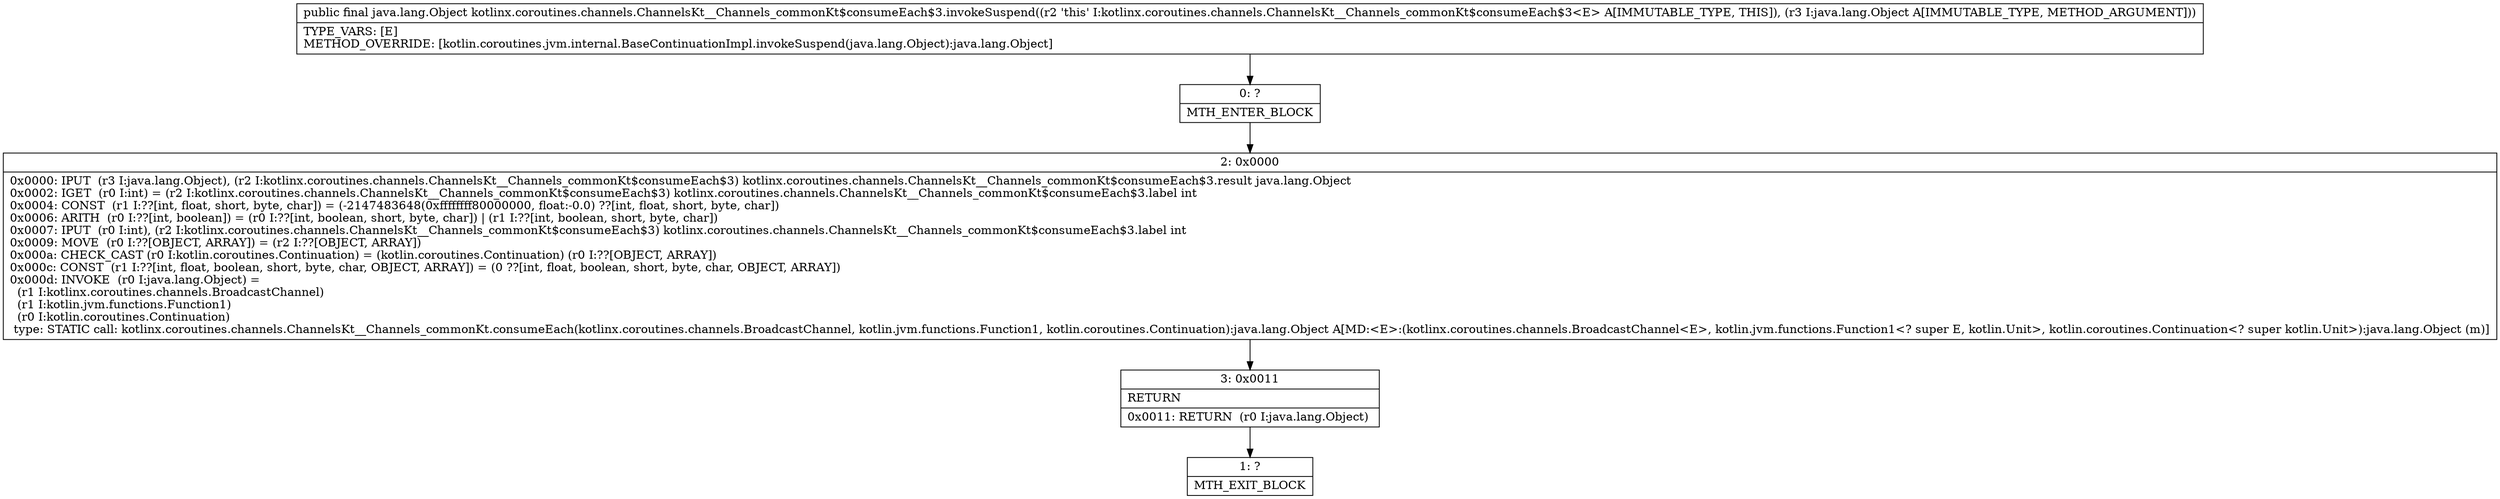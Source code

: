 digraph "CFG forkotlinx.coroutines.channels.ChannelsKt__Channels_commonKt$consumeEach$3.invokeSuspend(Ljava\/lang\/Object;)Ljava\/lang\/Object;" {
Node_0 [shape=record,label="{0\:\ ?|MTH_ENTER_BLOCK\l}"];
Node_2 [shape=record,label="{2\:\ 0x0000|0x0000: IPUT  (r3 I:java.lang.Object), (r2 I:kotlinx.coroutines.channels.ChannelsKt__Channels_commonKt$consumeEach$3) kotlinx.coroutines.channels.ChannelsKt__Channels_commonKt$consumeEach$3.result java.lang.Object \l0x0002: IGET  (r0 I:int) = (r2 I:kotlinx.coroutines.channels.ChannelsKt__Channels_commonKt$consumeEach$3) kotlinx.coroutines.channels.ChannelsKt__Channels_commonKt$consumeEach$3.label int \l0x0004: CONST  (r1 I:??[int, float, short, byte, char]) = (\-2147483648(0xffffffff80000000, float:\-0.0) ??[int, float, short, byte, char]) \l0x0006: ARITH  (r0 I:??[int, boolean]) = (r0 I:??[int, boolean, short, byte, char]) \| (r1 I:??[int, boolean, short, byte, char]) \l0x0007: IPUT  (r0 I:int), (r2 I:kotlinx.coroutines.channels.ChannelsKt__Channels_commonKt$consumeEach$3) kotlinx.coroutines.channels.ChannelsKt__Channels_commonKt$consumeEach$3.label int \l0x0009: MOVE  (r0 I:??[OBJECT, ARRAY]) = (r2 I:??[OBJECT, ARRAY]) \l0x000a: CHECK_CAST (r0 I:kotlin.coroutines.Continuation) = (kotlin.coroutines.Continuation) (r0 I:??[OBJECT, ARRAY]) \l0x000c: CONST  (r1 I:??[int, float, boolean, short, byte, char, OBJECT, ARRAY]) = (0 ??[int, float, boolean, short, byte, char, OBJECT, ARRAY]) \l0x000d: INVOKE  (r0 I:java.lang.Object) = \l  (r1 I:kotlinx.coroutines.channels.BroadcastChannel)\l  (r1 I:kotlin.jvm.functions.Function1)\l  (r0 I:kotlin.coroutines.Continuation)\l type: STATIC call: kotlinx.coroutines.channels.ChannelsKt__Channels_commonKt.consumeEach(kotlinx.coroutines.channels.BroadcastChannel, kotlin.jvm.functions.Function1, kotlin.coroutines.Continuation):java.lang.Object A[MD:\<E\>:(kotlinx.coroutines.channels.BroadcastChannel\<E\>, kotlin.jvm.functions.Function1\<? super E, kotlin.Unit\>, kotlin.coroutines.Continuation\<? super kotlin.Unit\>):java.lang.Object (m)]\l}"];
Node_3 [shape=record,label="{3\:\ 0x0011|RETURN\l|0x0011: RETURN  (r0 I:java.lang.Object) \l}"];
Node_1 [shape=record,label="{1\:\ ?|MTH_EXIT_BLOCK\l}"];
MethodNode[shape=record,label="{public final java.lang.Object kotlinx.coroutines.channels.ChannelsKt__Channels_commonKt$consumeEach$3.invokeSuspend((r2 'this' I:kotlinx.coroutines.channels.ChannelsKt__Channels_commonKt$consumeEach$3\<E\> A[IMMUTABLE_TYPE, THIS]), (r3 I:java.lang.Object A[IMMUTABLE_TYPE, METHOD_ARGUMENT]))  | TYPE_VARS: [E]\lMETHOD_OVERRIDE: [kotlin.coroutines.jvm.internal.BaseContinuationImpl.invokeSuspend(java.lang.Object):java.lang.Object]\l}"];
MethodNode -> Node_0;Node_0 -> Node_2;
Node_2 -> Node_3;
Node_3 -> Node_1;
}

